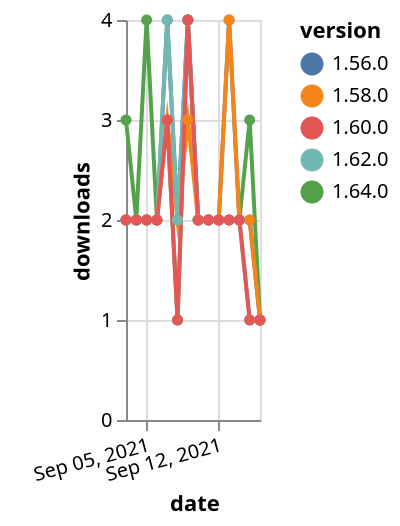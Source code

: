 {"$schema": "https://vega.github.io/schema/vega-lite/v5.json", "description": "A simple bar chart with embedded data.", "data": {"values": [{"date": "2021-09-03", "total": 1983, "delta": 2, "version": "1.56.0"}, {"date": "2021-09-04", "total": 1985, "delta": 2, "version": "1.56.0"}, {"date": "2021-09-05", "total": 1987, "delta": 2, "version": "1.56.0"}, {"date": "2021-09-06", "total": 1989, "delta": 2, "version": "1.56.0"}, {"date": "2021-09-07", "total": 1993, "delta": 4, "version": "1.56.0"}, {"date": "2021-09-08", "total": 1995, "delta": 2, "version": "1.56.0"}, {"date": "2021-09-09", "total": 1999, "delta": 4, "version": "1.56.0"}, {"date": "2021-09-10", "total": 2001, "delta": 2, "version": "1.56.0"}, {"date": "2021-09-11", "total": 2003, "delta": 2, "version": "1.56.0"}, {"date": "2021-09-12", "total": 2005, "delta": 2, "version": "1.56.0"}, {"date": "2021-09-13", "total": 2009, "delta": 4, "version": "1.56.0"}, {"date": "2021-09-14", "total": 2011, "delta": 2, "version": "1.56.0"}, {"date": "2021-09-15", "total": 2013, "delta": 2, "version": "1.56.0"}, {"date": "2021-09-16", "total": 2014, "delta": 1, "version": "1.56.0"}, {"date": "2021-09-03", "total": 224, "delta": 3, "version": "1.64.0"}, {"date": "2021-09-04", "total": 226, "delta": 2, "version": "1.64.0"}, {"date": "2021-09-05", "total": 230, "delta": 4, "version": "1.64.0"}, {"date": "2021-09-06", "total": 232, "delta": 2, "version": "1.64.0"}, {"date": "2021-09-07", "total": 235, "delta": 3, "version": "1.64.0"}, {"date": "2021-09-08", "total": 236, "delta": 1, "version": "1.64.0"}, {"date": "2021-09-09", "total": 240, "delta": 4, "version": "1.64.0"}, {"date": "2021-09-10", "total": 242, "delta": 2, "version": "1.64.0"}, {"date": "2021-09-11", "total": 244, "delta": 2, "version": "1.64.0"}, {"date": "2021-09-12", "total": 246, "delta": 2, "version": "1.64.0"}, {"date": "2021-09-13", "total": 248, "delta": 2, "version": "1.64.0"}, {"date": "2021-09-14", "total": 250, "delta": 2, "version": "1.64.0"}, {"date": "2021-09-15", "total": 253, "delta": 3, "version": "1.64.0"}, {"date": "2021-09-16", "total": 254, "delta": 1, "version": "1.64.0"}, {"date": "2021-09-03", "total": 1478, "delta": 2, "version": "1.58.0"}, {"date": "2021-09-04", "total": 1480, "delta": 2, "version": "1.58.0"}, {"date": "2021-09-05", "total": 1482, "delta": 2, "version": "1.58.0"}, {"date": "2021-09-06", "total": 1484, "delta": 2, "version": "1.58.0"}, {"date": "2021-09-07", "total": 1487, "delta": 3, "version": "1.58.0"}, {"date": "2021-09-08", "total": 1489, "delta": 2, "version": "1.58.0"}, {"date": "2021-09-09", "total": 1492, "delta": 3, "version": "1.58.0"}, {"date": "2021-09-10", "total": 1494, "delta": 2, "version": "1.58.0"}, {"date": "2021-09-11", "total": 1496, "delta": 2, "version": "1.58.0"}, {"date": "2021-09-12", "total": 1498, "delta": 2, "version": "1.58.0"}, {"date": "2021-09-13", "total": 1502, "delta": 4, "version": "1.58.0"}, {"date": "2021-09-14", "total": 1504, "delta": 2, "version": "1.58.0"}, {"date": "2021-09-15", "total": 1506, "delta": 2, "version": "1.58.0"}, {"date": "2021-09-16", "total": 1507, "delta": 1, "version": "1.58.0"}, {"date": "2021-09-03", "total": 711, "delta": 2, "version": "1.62.0"}, {"date": "2021-09-04", "total": 713, "delta": 2, "version": "1.62.0"}, {"date": "2021-09-05", "total": 715, "delta": 2, "version": "1.62.0"}, {"date": "2021-09-06", "total": 717, "delta": 2, "version": "1.62.0"}, {"date": "2021-09-07", "total": 721, "delta": 4, "version": "1.62.0"}, {"date": "2021-09-08", "total": 723, "delta": 2, "version": "1.62.0"}, {"date": "2021-09-09", "total": 727, "delta": 4, "version": "1.62.0"}, {"date": "2021-09-10", "total": 729, "delta": 2, "version": "1.62.0"}, {"date": "2021-09-11", "total": 731, "delta": 2, "version": "1.62.0"}, {"date": "2021-09-12", "total": 733, "delta": 2, "version": "1.62.0"}, {"date": "2021-09-13", "total": 735, "delta": 2, "version": "1.62.0"}, {"date": "2021-09-14", "total": 737, "delta": 2, "version": "1.62.0"}, {"date": "2021-09-15", "total": 738, "delta": 1, "version": "1.62.0"}, {"date": "2021-09-16", "total": 739, "delta": 1, "version": "1.62.0"}, {"date": "2021-09-03", "total": 1005, "delta": 2, "version": "1.60.0"}, {"date": "2021-09-04", "total": 1007, "delta": 2, "version": "1.60.0"}, {"date": "2021-09-05", "total": 1009, "delta": 2, "version": "1.60.0"}, {"date": "2021-09-06", "total": 1011, "delta": 2, "version": "1.60.0"}, {"date": "2021-09-07", "total": 1014, "delta": 3, "version": "1.60.0"}, {"date": "2021-09-08", "total": 1015, "delta": 1, "version": "1.60.0"}, {"date": "2021-09-09", "total": 1019, "delta": 4, "version": "1.60.0"}, {"date": "2021-09-10", "total": 1021, "delta": 2, "version": "1.60.0"}, {"date": "2021-09-11", "total": 1023, "delta": 2, "version": "1.60.0"}, {"date": "2021-09-12", "total": 1025, "delta": 2, "version": "1.60.0"}, {"date": "2021-09-13", "total": 1027, "delta": 2, "version": "1.60.0"}, {"date": "2021-09-14", "total": 1029, "delta": 2, "version": "1.60.0"}, {"date": "2021-09-15", "total": 1030, "delta": 1, "version": "1.60.0"}, {"date": "2021-09-16", "total": 1031, "delta": 1, "version": "1.60.0"}]}, "width": "container", "mark": {"type": "line", "point": {"filled": true}}, "encoding": {"x": {"field": "date", "type": "temporal", "timeUnit": "yearmonthdate", "title": "date", "axis": {"labelAngle": -15}}, "y": {"field": "delta", "type": "quantitative", "title": "downloads"}, "color": {"field": "version", "type": "nominal"}, "tooltip": {"field": "delta"}}}